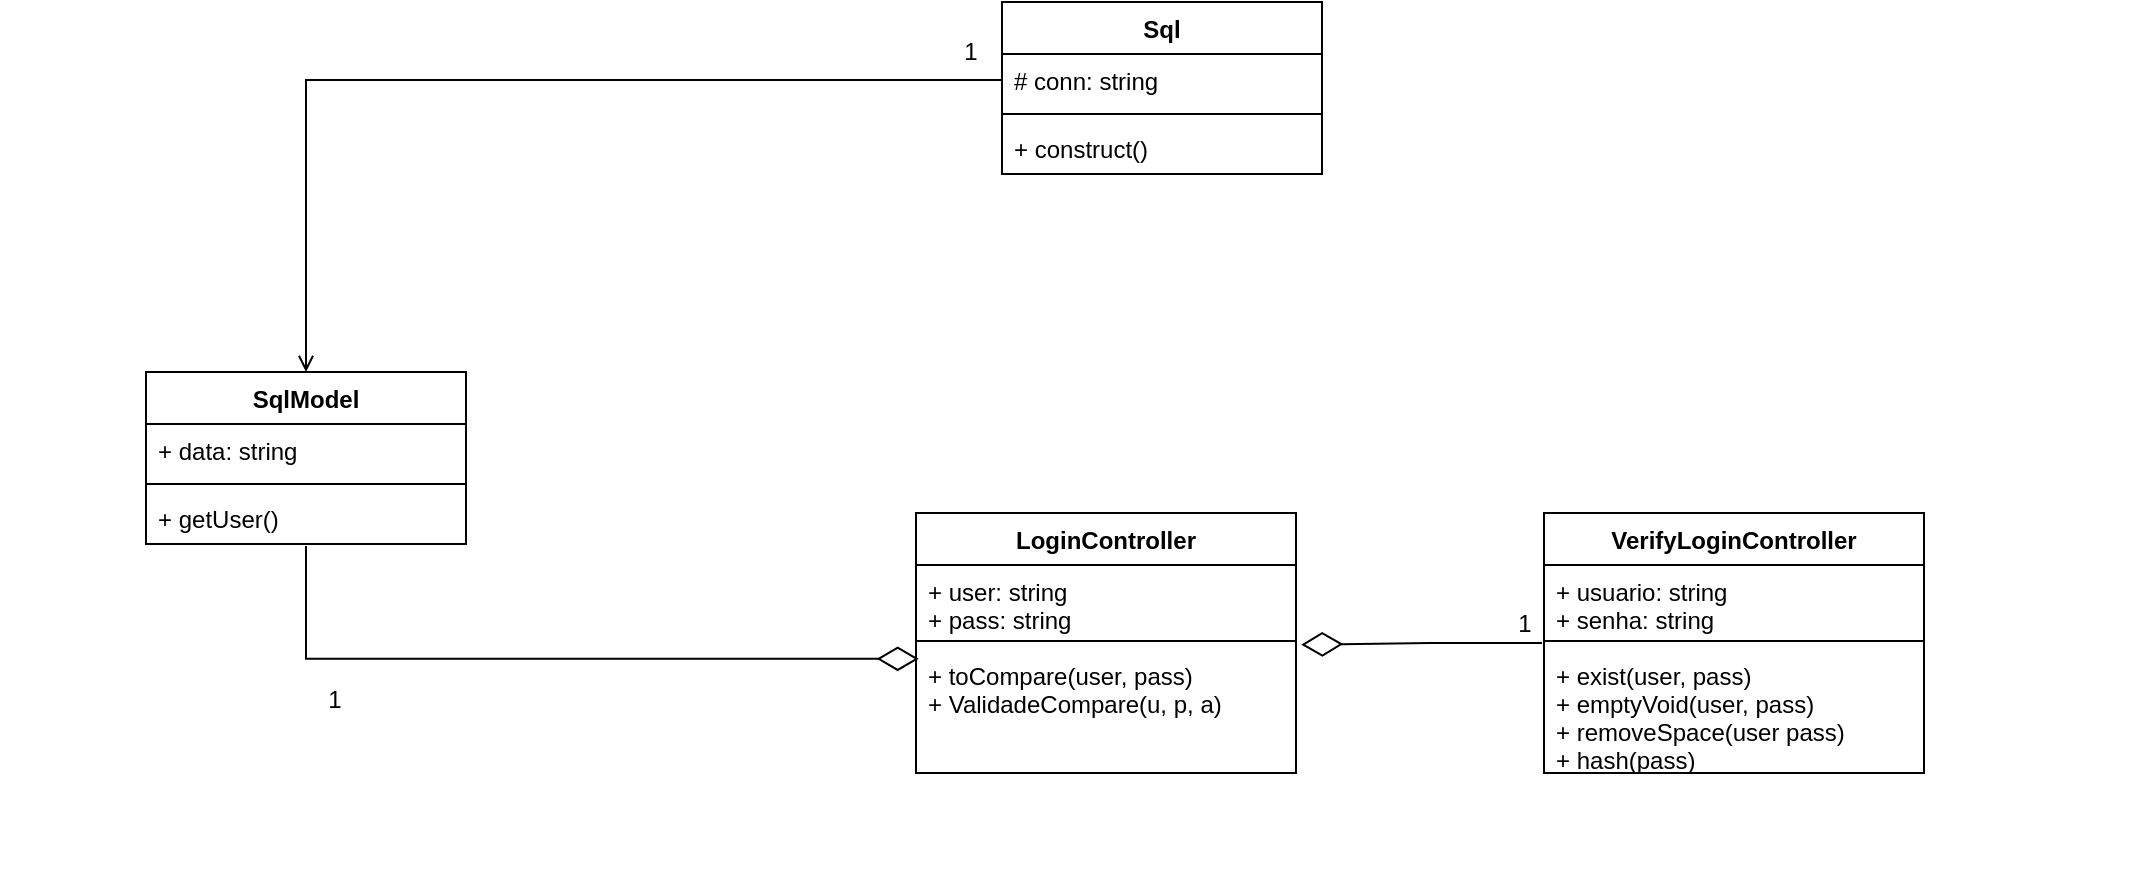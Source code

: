 <mxfile version="16.5.4" type="device"><diagram id="PJC-AxeSrmyd24TpAx1j" name="Page-2"><mxGraphModel dx="868" dy="527" grid="1" gridSize="10" guides="1" tooltips="1" connect="1" arrows="1" fold="1" page="1" pageScale="1" pageWidth="827" pageHeight="1169" math="0" shadow="0"><root><mxCell id="tWffdGSP9Hyx6Y6KL3S0-0"/><mxCell id="tWffdGSP9Hyx6Y6KL3S0-1" parent="tWffdGSP9Hyx6Y6KL3S0-0"/><mxCell id="tWffdGSP9Hyx6Y6KL3S0-20" value="Sql" style="swimlane;fontStyle=1;align=center;verticalAlign=top;childLayout=stackLayout;horizontal=1;startSize=26;horizontalStack=0;resizeParent=1;resizeParentMax=0;resizeLast=0;collapsible=1;marginBottom=0;" parent="tWffdGSP9Hyx6Y6KL3S0-1" vertex="1"><mxGeometry x="626" y="35" width="160" height="86" as="geometry"/></mxCell><mxCell id="tWffdGSP9Hyx6Y6KL3S0-21" value="# conn: string" style="text;strokeColor=none;fillColor=none;align=left;verticalAlign=top;spacingLeft=4;spacingRight=4;overflow=hidden;rotatable=0;points=[[0,0.5],[1,0.5]];portConstraint=eastwest;" parent="tWffdGSP9Hyx6Y6KL3S0-20" vertex="1"><mxGeometry y="26" width="160" height="26" as="geometry"/></mxCell><mxCell id="tWffdGSP9Hyx6Y6KL3S0-22" value="" style="line;strokeWidth=1;fillColor=none;align=left;verticalAlign=middle;spacingTop=-1;spacingLeft=3;spacingRight=3;rotatable=0;labelPosition=right;points=[];portConstraint=eastwest;" parent="tWffdGSP9Hyx6Y6KL3S0-20" vertex="1"><mxGeometry y="52" width="160" height="8" as="geometry"/></mxCell><mxCell id="tWffdGSP9Hyx6Y6KL3S0-23" value="+ construct()" style="text;strokeColor=none;fillColor=none;align=left;verticalAlign=top;spacingLeft=4;spacingRight=4;overflow=hidden;rotatable=0;points=[[0,0.5],[1,0.5]];portConstraint=eastwest;" parent="tWffdGSP9Hyx6Y6KL3S0-20" vertex="1"><mxGeometry y="60" width="160" height="26" as="geometry"/></mxCell><mxCell id="tWffdGSP9Hyx6Y6KL3S0-24" style="edgeStyle=orthogonalEdgeStyle;rounded=0;orthogonalLoop=1;jettySize=auto;html=1;entryX=0;entryY=0.5;entryDx=0;entryDy=0;endArrow=none;endFill=0;startArrow=open;startFill=0;" parent="tWffdGSP9Hyx6Y6KL3S0-1" source="tWffdGSP9Hyx6Y6KL3S0-30" target="tWffdGSP9Hyx6Y6KL3S0-21" edge="1"><mxGeometry relative="1" as="geometry"/></mxCell><mxCell id="tWffdGSP9Hyx6Y6KL3S0-25" style="edgeStyle=orthogonalEdgeStyle;rounded=0;orthogonalLoop=1;jettySize=auto;html=1;entryX=0.007;entryY=0.079;entryDx=0;entryDy=0;entryPerimeter=0;startArrow=none;startFill=0;endArrow=diamondThin;endFill=0;endSize=18;sourcePerimeterSpacing=1;targetPerimeterSpacing=6;" parent="tWffdGSP9Hyx6Y6KL3S0-1" source="tWffdGSP9Hyx6Y6KL3S0-30" target="tWffdGSP9Hyx6Y6KL3S0-14" edge="1"><mxGeometry relative="1" as="geometry"/></mxCell><mxCell id="tWffdGSP9Hyx6Y6KL3S0-34" value="1" style="text;html=1;align=center;verticalAlign=middle;resizable=0;points=[];autosize=1;strokeColor=none;fillColor=none;" parent="tWffdGSP9Hyx6Y6KL3S0-1" vertex="1"><mxGeometry x="282" y="374" width="20" height="20" as="geometry"/></mxCell><mxCell id="tWffdGSP9Hyx6Y6KL3S0-28" value="" style="group" parent="tWffdGSP9Hyx6Y6KL3S0-1" vertex="1" connectable="0"><mxGeometry x="125.5" y="160" width="305" height="180" as="geometry"/></mxCell><mxCell id="tWffdGSP9Hyx6Y6KL3S0-30" value="SqlModel" style="swimlane;fontStyle=1;align=center;verticalAlign=top;childLayout=stackLayout;horizontal=1;startSize=26;horizontalStack=0;resizeParent=1;resizeParentMax=0;resizeLast=0;collapsible=1;marginBottom=0;" parent="tWffdGSP9Hyx6Y6KL3S0-28" vertex="1"><mxGeometry x="72.5" y="60" width="160" height="86" as="geometry"/></mxCell><mxCell id="tWffdGSP9Hyx6Y6KL3S0-31" value="+ data: string" style="text;strokeColor=none;fillColor=none;align=left;verticalAlign=top;spacingLeft=4;spacingRight=4;overflow=hidden;rotatable=0;points=[[0,0.5],[1,0.5]];portConstraint=eastwest;" parent="tWffdGSP9Hyx6Y6KL3S0-30" vertex="1"><mxGeometry y="26" width="160" height="26" as="geometry"/></mxCell><mxCell id="tWffdGSP9Hyx6Y6KL3S0-32" value="" style="line;strokeWidth=1;fillColor=none;align=left;verticalAlign=middle;spacingTop=-1;spacingLeft=3;spacingRight=3;rotatable=0;labelPosition=right;points=[];portConstraint=eastwest;" parent="tWffdGSP9Hyx6Y6KL3S0-30" vertex="1"><mxGeometry y="52" width="160" height="8" as="geometry"/></mxCell><mxCell id="tWffdGSP9Hyx6Y6KL3S0-33" value="+ getUser()" style="text;strokeColor=none;fillColor=none;align=left;verticalAlign=top;spacingLeft=4;spacingRight=4;overflow=hidden;rotatable=0;points=[[0,0.5],[1,0.5]];portConstraint=eastwest;" parent="tWffdGSP9Hyx6Y6KL3S0-30" vertex="1"><mxGeometry y="60" width="160" height="26" as="geometry"/></mxCell><mxCell id="tWffdGSP9Hyx6Y6KL3S0-19" value="1" style="text;html=1;align=center;verticalAlign=middle;resizable=0;points=[];autosize=1;strokeColor=none;fillColor=none;" parent="tWffdGSP9Hyx6Y6KL3S0-1" vertex="1"><mxGeometry x="600" y="50" width="20" height="20" as="geometry"/></mxCell><mxCell id="tWffdGSP9Hyx6Y6KL3S0-4" value="" style="group" parent="tWffdGSP9Hyx6Y6KL3S0-1" vertex="1" connectable="0"><mxGeometry x="550" y="200" width="650" height="277" as="geometry"/></mxCell><mxCell id="tWffdGSP9Hyx6Y6KL3S0-6" style="edgeStyle=orthogonalEdgeStyle;rounded=0;orthogonalLoop=1;jettySize=auto;html=1;entryX=1.014;entryY=-0.035;entryDx=0;entryDy=0;entryPerimeter=0;startArrow=none;startFill=0;endArrow=diamondThin;endFill=0;targetPerimeterSpacing=6;sourcePerimeterSpacing=1;endSize=18;" parent="tWffdGSP9Hyx6Y6KL3S0-4" source="tWffdGSP9Hyx6Y6KL3S0-7" target="tWffdGSP9Hyx6Y6KL3S0-14" edge="1"><mxGeometry relative="1" as="geometry"/></mxCell><mxCell id="tWffdGSP9Hyx6Y6KL3S0-7" value="VerifyLoginController" style="swimlane;fontStyle=1;align=center;verticalAlign=top;childLayout=stackLayout;horizontal=1;startSize=26;horizontalStack=0;resizeParent=1;resizeParentMax=0;resizeLast=0;collapsible=1;marginBottom=0;" parent="tWffdGSP9Hyx6Y6KL3S0-4" vertex="1"><mxGeometry x="347" y="90.5" width="190" height="130" as="geometry"/></mxCell><mxCell id="tWffdGSP9Hyx6Y6KL3S0-8" value="+ usuario: string&#10;+ senha: string" style="text;strokeColor=none;fillColor=none;align=left;verticalAlign=top;spacingLeft=4;spacingRight=4;overflow=hidden;rotatable=0;points=[[0,0.5],[1,0.5]];portConstraint=eastwest;" parent="tWffdGSP9Hyx6Y6KL3S0-7" vertex="1"><mxGeometry y="26" width="190" height="34" as="geometry"/></mxCell><mxCell id="tWffdGSP9Hyx6Y6KL3S0-9" value="" style="line;strokeWidth=1;fillColor=none;align=left;verticalAlign=middle;spacingTop=-1;spacingLeft=3;spacingRight=3;rotatable=0;labelPosition=right;points=[];portConstraint=eastwest;" parent="tWffdGSP9Hyx6Y6KL3S0-7" vertex="1"><mxGeometry y="60" width="190" height="8" as="geometry"/></mxCell><mxCell id="tWffdGSP9Hyx6Y6KL3S0-10" value="+ exist(user, pass)&#10;+ emptyVoid(user, pass)&#10;+ removeSpace(user pass)&#10;+ hash(pass)" style="text;strokeColor=none;fillColor=none;align=left;verticalAlign=top;spacingLeft=4;spacingRight=4;overflow=hidden;rotatable=0;points=[[0,0.5],[1,0.5]];portConstraint=eastwest;" parent="tWffdGSP9Hyx6Y6KL3S0-7" vertex="1"><mxGeometry y="68" width="190" height="62" as="geometry"/></mxCell><mxCell id="tWffdGSP9Hyx6Y6KL3S0-11" value="LoginController" style="swimlane;fontStyle=1;align=center;verticalAlign=top;childLayout=stackLayout;horizontal=1;startSize=26;horizontalStack=0;resizeParent=1;resizeParentMax=0;resizeLast=0;collapsible=1;marginBottom=0;" parent="tWffdGSP9Hyx6Y6KL3S0-4" vertex="1"><mxGeometry x="33" y="90.5" width="190" height="130" as="geometry"/></mxCell><mxCell id="tWffdGSP9Hyx6Y6KL3S0-12" value="+ user: string&#10;+ pass: string" style="text;strokeColor=none;fillColor=none;align=left;verticalAlign=top;spacingLeft=4;spacingRight=4;overflow=hidden;rotatable=0;points=[[0,0.5],[1,0.5]];portConstraint=eastwest;" parent="tWffdGSP9Hyx6Y6KL3S0-11" vertex="1"><mxGeometry y="26" width="190" height="34" as="geometry"/></mxCell><mxCell id="tWffdGSP9Hyx6Y6KL3S0-13" value="" style="line;strokeWidth=1;fillColor=none;align=left;verticalAlign=middle;spacingTop=-1;spacingLeft=3;spacingRight=3;rotatable=0;labelPosition=right;points=[];portConstraint=eastwest;" parent="tWffdGSP9Hyx6Y6KL3S0-11" vertex="1"><mxGeometry y="60" width="190" height="8" as="geometry"/></mxCell><mxCell id="tWffdGSP9Hyx6Y6KL3S0-14" value="+ toCompare(user, pass)&#10;+ ValidadeCompare(u, p, a)" style="text;strokeColor=none;fillColor=none;align=left;verticalAlign=top;spacingLeft=4;spacingRight=4;overflow=hidden;rotatable=0;points=[[0,0.5],[1,0.5]];portConstraint=eastwest;" parent="tWffdGSP9Hyx6Y6KL3S0-11" vertex="1"><mxGeometry y="68" width="190" height="62" as="geometry"/></mxCell><mxCell id="tWffdGSP9Hyx6Y6KL3S0-15" value="1" style="text;html=1;align=center;verticalAlign=middle;resizable=0;points=[];autosize=1;strokeColor=none;fillColor=none;" parent="tWffdGSP9Hyx6Y6KL3S0-4" vertex="1"><mxGeometry x="327" y="136" width="20" height="20" as="geometry"/></mxCell></root></mxGraphModel></diagram></mxfile>